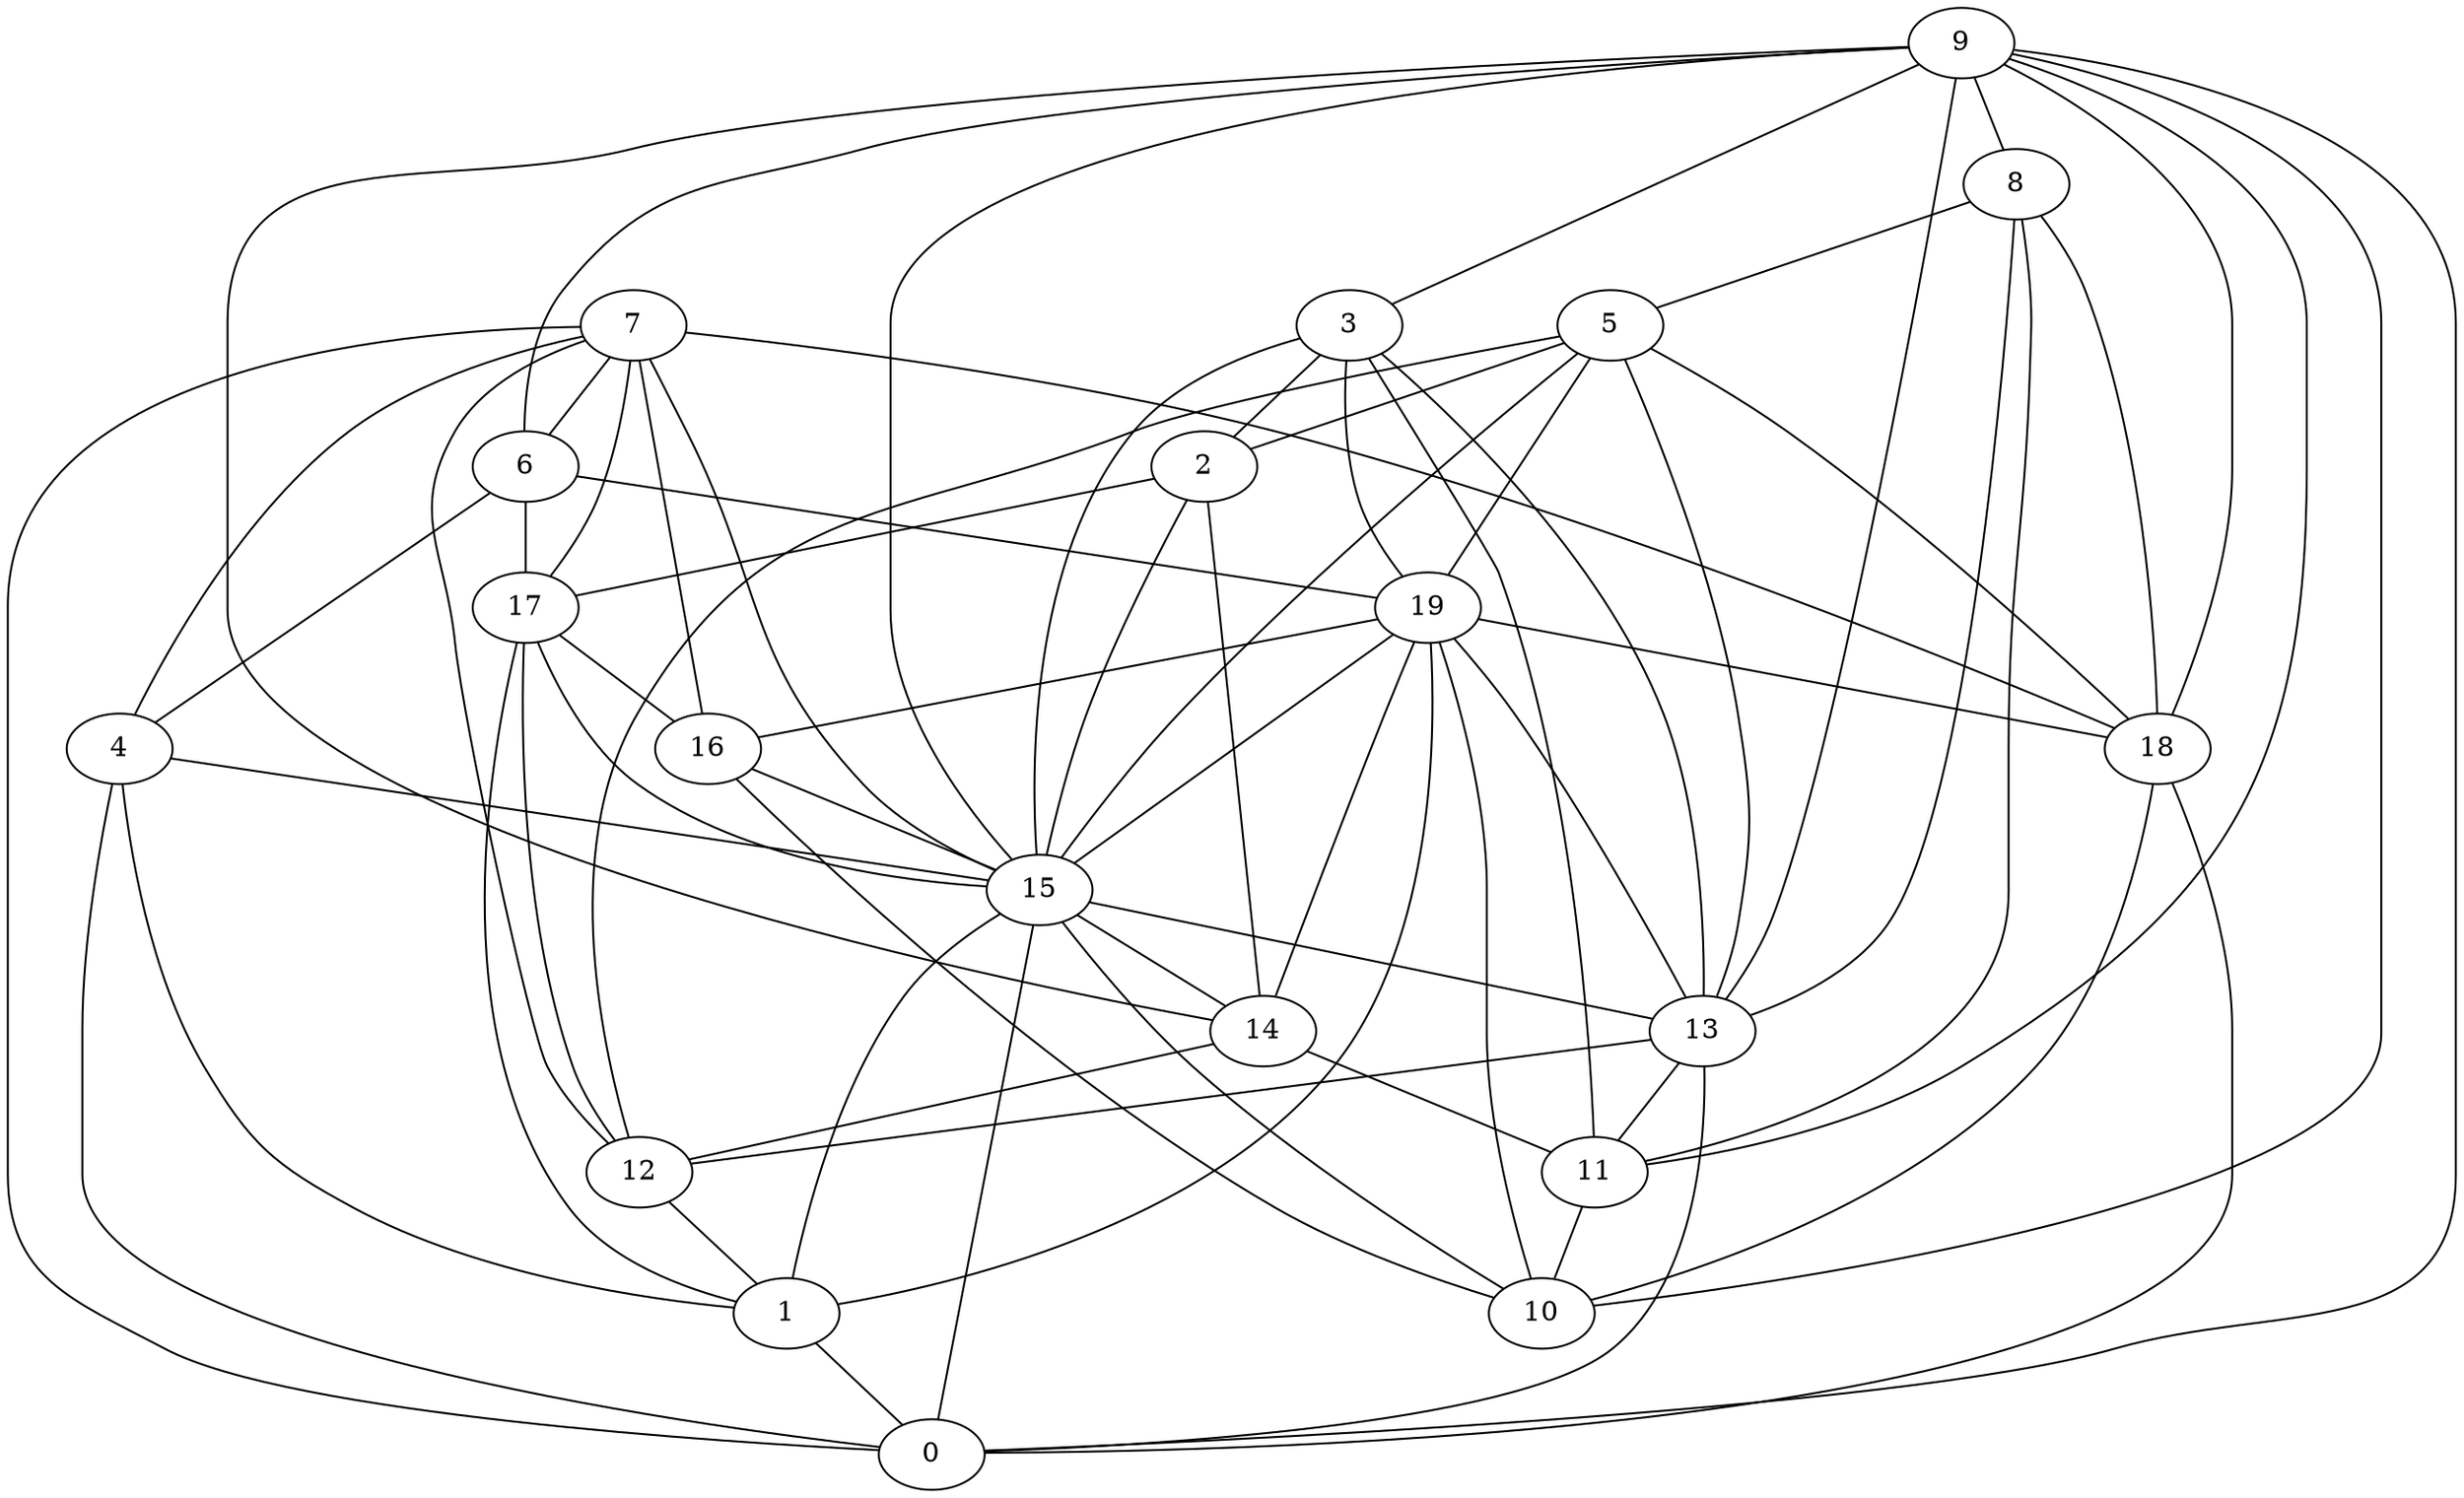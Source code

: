 digraph GG_graph {

subgraph G_graph {
edge [color = black]
"12" -> "1" [dir = none]
"2" -> "15" [dir = none]
"5" -> "15" [dir = none]
"5" -> "18" [dir = none]
"5" -> "13" [dir = none]
"5" -> "12" [dir = none]
"5" -> "2" [dir = none]
"4" -> "15" [dir = none]
"13" -> "11" [dir = none]
"13" -> "0" [dir = none]
"15" -> "14" [dir = none]
"15" -> "1" [dir = none]
"15" -> "13" [dir = none]
"15" -> "0" [dir = none]
"15" -> "10" [dir = none]
"16" -> "15" [dir = none]
"3" -> "13" [dir = none]
"3" -> "15" [dir = none]
"3" -> "2" [dir = none]
"3" -> "19" [dir = none]
"3" -> "11" [dir = none]
"1" -> "0" [dir = none]
"9" -> "18" [dir = none]
"9" -> "3" [dir = none]
"9" -> "0" [dir = none]
"9" -> "10" [dir = none]
"9" -> "13" [dir = none]
"9" -> "11" [dir = none]
"17" -> "1" [dir = none]
"17" -> "16" [dir = none]
"17" -> "12" [dir = none]
"17" -> "15" [dir = none]
"7" -> "18" [dir = none]
"7" -> "0" [dir = none]
"7" -> "15" [dir = none]
"7" -> "12" [dir = none]
"7" -> "6" [dir = none]
"7" -> "16" [dir = none]
"7" -> "4" [dir = none]
"7" -> "17" [dir = none]
"6" -> "4" [dir = none]
"6" -> "19" [dir = none]
"6" -> "17" [dir = none]
"19" -> "13" [dir = none]
"19" -> "10" [dir = none]
"19" -> "15" [dir = none]
"19" -> "18" [dir = none]
"19" -> "1" [dir = none]
"19" -> "14" [dir = none]
"14" -> "11" [dir = none]
"14" -> "12" [dir = none]
"8" -> "5" [dir = none]
"8" -> "18" [dir = none]
"8" -> "13" [dir = none]
"8" -> "11" [dir = none]
"18" -> "0" [dir = none]
"18" -> "10" [dir = none]
"19" -> "16" [dir = none]
"9" -> "8" [dir = none]
"9" -> "14" [dir = none]
"13" -> "12" [dir = none]
"4" -> "1" [dir = none]
"9" -> "15" [dir = none]
"2" -> "17" [dir = none]
"16" -> "10" [dir = none]
"9" -> "6" [dir = none]
"5" -> "19" [dir = none]
"4" -> "0" [dir = none]
"2" -> "14" [dir = none]
"11" -> "10" [dir = none]
}

}

